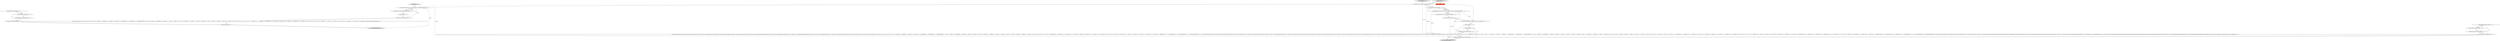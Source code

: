 digraph {
1 [style = filled, label = "{unrollRecursionContexts(_parentctx)}@@@183@@@['1', '1', '0']", fillcolor = white, shape = ellipse image = "AAA0AAABBB1BBB"];
25 [style = filled, label = "{setState(788)_la = _input.LA(1)if (!((((_la) & ~0x3f) == 0 && ((1L << _la) & ((1L << ANALYZE) | (1L << ANALYZED) | (1L << CATALOGS) | (1L << COLUMNS) | (1L << CURRENT_DATE) | (1L << CURRENT_TIME) | (1L << CURRENT_TIMESTAMP) | (1L << DAY) | (1L << DEBUG) | (1L << EXECUTABLE) | (1L << EXPLAIN) | (1L << FIRST) | (1L << FORMAT) | (1L << FULL) | (1L << FUNCTIONS) | (1L << GRAPHVIZ) | (1L << HOUR) | (1L << INTERVAL) | (1L << LAST) | (1L << LIMIT) | (1L << MAPPED) | (1L << MINUTE) | (1L << MONTH))) != 0) || ((((_la - 67)) & ~0x3f) == 0 && ((1L << (_la - 67)) & ((1L << (OPTIMIZED - 67)) | (1L << (PARSED - 67)) | (1L << (PHYSICAL - 67)) | (1L << (PLAN - 67)) | (1L << (RLIKE - 67)) | (1L << (QUERY - 67)) | (1L << (SCHEMAS - 67)) | (1L << (SECOND - 67)) | (1L << (SHOW - 67)) | (1L << (SYS - 67)) | (1L << (TABLES - 67)) | (1L << (TEXT - 67)) | (1L << (TYPE - 67)) | (1L << (TYPES - 67)) | (1L << (VERIFY - 67)) | (1L << (YEAR - 67)))) != 0))) {_errHandler.recoverInline(this)}{consume()}}@@@8@@@['0', '0', '1']", fillcolor = white, shape = ellipse image = "AAA0AAABBB3BBB"];
2 [style = filled, label = "_localctx.exception = re@@@179@@@['1', '1', '0']", fillcolor = white, shape = ellipse image = "AAA0AAABBB1BBB"];
15 [style = filled, label = "_errHandler.reportError(this,re)@@@180@@@['1', '1', '0']", fillcolor = white, shape = ellipse image = "AAA0AAABBB1BBB"];
4 [style = filled, label = "int _parentState = getState()@@@4@@@['1', '1', '0']", fillcolor = white, shape = ellipse image = "AAA0AAABBB1BBB"];
20 [style = filled, label = "nonReserved['0', '0', '1']", fillcolor = lightgray, shape = diamond image = "AAA0AAABBB3BBB"];
10 [style = filled, label = "primaryExpression['1', '0', '0']", fillcolor = lightgray, shape = diamond image = "AAA0AAABBB1BBB"];
19 [style = filled, label = "int _la@@@5@@@['0', '0', '1']", fillcolor = white, shape = ellipse image = "AAA0AAABBB3BBB"];
5 [style = filled, label = "int _alt@@@11@@@['1', '1', '0']", fillcolor = white, shape = ellipse image = "AAA0AAABBB1BBB"];
18 [style = filled, label = "primaryExpression['0', '1', '0']", fillcolor = lightgray, shape = diamond image = "AAA0AAABBB2BBB"];
27 [style = filled, label = "_errHandler.reportError(this,re)@@@21@@@['0', '0', '1']", fillcolor = white, shape = ellipse image = "AAA0AAABBB3BBB"];
26 [style = filled, label = "_localctx.exception = re@@@20@@@['0', '0', '1']", fillcolor = white, shape = ellipse image = "AAA0AAABBB3BBB"];
14 [style = filled, label = "ParserRuleContext _parentctx = _ctx@@@3@@@['1', '1', '0']", fillcolor = white, shape = ellipse image = "AAA0AAABBB1BBB"];
22 [style = filled, label = "_errHandler.recover(this,re)@@@22@@@['0', '0', '1']", fillcolor = white, shape = ellipse image = "AAA0AAABBB3BBB"];
8 [style = filled, label = "PrimaryExpressionContext _prevctx = _localctx@@@6@@@['1', '1', '0']", fillcolor = white, shape = ellipse image = "AAA0AAABBB1BBB"];
30 [style = filled, label = "return _localctx@@@27@@@['0', '0', '1']", fillcolor = lightgray, shape = ellipse image = "AAA0AAABBB3BBB"];
3 [style = filled, label = "int _p@@@2@@@['1', '1', '0']", fillcolor = tomato, shape = box image = "AAA0AAABBB1BBB"];
12 [style = filled, label = "enterOuterAlt(_localctx,1)@@@12@@@['1', '1', '0']", fillcolor = white, shape = ellipse image = "AAA0AAABBB1BBB"];
13 [style = filled, label = "_errHandler.recover(this,re)@@@181@@@['1', '1', '0']", fillcolor = white, shape = ellipse image = "AAA0AAABBB1BBB"];
24 [style = filled, label = "enterRule(_localctx,108,RULE_nonReserved)@@@4@@@['0', '0', '1']", fillcolor = white, shape = ellipse image = "AAA0AAABBB3BBB"];
7 [style = filled, label = "enterRecursionRule(_localctx,60,RULE_primaryExpression,_p)@@@8@@@['1', '1', '0']", fillcolor = white, shape = ellipse image = "AAA0AAABBB1BBB"];
29 [style = filled, label = "{exitRule()}@@@24@@@['0', '0', '1']", fillcolor = white, shape = ellipse image = "AAA0AAABBB3BBB"];
16 [style = filled, label = "int _startState = 60@@@7@@@['1', '1', '0']", fillcolor = white, shape = ellipse image = "AAA0AAABBB1BBB"];
11 [style = filled, label = "{setState(622)_errHandler.sync(this)switch (getInterpreter().adaptivePredict(_input,86,_ctx)) {case 1:{_localctx = new CastContext(_localctx)_ctx = _localctx_prevctx = _localctxsetState(587)castExpression()}breakcase 2:{_localctx = new ExtractContext(_localctx)_ctx = _localctx_prevctx = _localctxsetState(588)extractExpression()}breakcase 3:{_localctx = new CurrentDateTimeFunctionContext(_localctx)_ctx = _localctx_prevctx = _localctxsetState(589)builtinDateTimeFunction()}breakcase 4:{_localctx = new ConstantDefaultContext(_localctx)_ctx = _localctx_prevctx = _localctxsetState(590)constant()}breakcase 5:{_localctx = new StarContext(_localctx)_ctx = _localctx_prevctx = _localctxsetState(594)_la = _input.LA(1)if ((((_la) & ~0x3f) == 0 && ((1L << _la) & ((1L << ANALYZE) | (1L << ANALYZED) | (1L << CATALOGS) | (1L << COLUMNS) | (1L << CURRENT_DATE) | (1L << CURRENT_TIME) | (1L << CURRENT_TIMESTAMP) | (1L << DAY) | (1L << DEBUG) | (1L << EXECUTABLE) | (1L << EXPLAIN) | (1L << FIRST) | (1L << FORMAT) | (1L << FULL) | (1L << FUNCTIONS) | (1L << GRAPHVIZ) | (1L << HOUR) | (1L << INTERVAL) | (1L << LAST) | (1L << LIMIT) | (1L << MAPPED) | (1L << MINUTE) | (1L << MONTH))) != 0) || ((((_la - 69)) & ~0x3f) == 0 && ((1L << (_la - 69)) & ((1L << (OPTIMIZED - 69)) | (1L << (PARSED - 69)) | (1L << (PHYSICAL - 69)) | (1L << (PLAN - 69)) | (1L << (RLIKE - 69)) | (1L << (QUERY - 69)) | (1L << (SCHEMAS - 69)) | (1L << (SECOND - 69)) | (1L << (SHOW - 69)) | (1L << (SYS - 69)) | (1L << (TABLES - 69)) | (1L << (TEXT - 69)) | (1L << (TYPE - 69)) | (1L << (TYPES - 69)) | (1L << (VERIFY - 69)) | (1L << (YEAR - 69)) | (1L << (IDENTIFIER - 69)) | (1L << (DIGIT_IDENTIFIER - 69)) | (1L << (QUOTED_IDENTIFIER - 69)) | (1L << (BACKQUOTED_IDENTIFIER - 69)))) != 0)) {{setState(591)qualifiedName()setState(592)match(DOT)}}setState(596)match(ASTERISK)}breakcase 6:{_localctx = new FunctionContext(_localctx)_ctx = _localctx_prevctx = _localctxsetState(597)functionExpression()}breakcase 7:{_localctx = new SubqueryExpressionContext(_localctx)_ctx = _localctx_prevctx = _localctxsetState(598)match(T__0)setState(599)query()setState(600)match(T__1)}breakcase 8:{_localctx = new DereferenceContext(_localctx)_ctx = _localctx_prevctx = _localctxsetState(602)qualifiedName()}breakcase 9:{_localctx = new ParenthesizedExpressionContext(_localctx)_ctx = _localctx_prevctx = _localctxsetState(603)match(T__0)setState(604)expression()setState(605)match(T__1)}breakcase 10:{_localctx = new CaseContext(_localctx)_ctx = _localctx_prevctx = _localctxsetState(607)match(CASE)setState(609)_la = _input.LA(1)if ((((_la) & ~0x3f) == 0 && ((1L << _la) & ((1L << T__0) | (1L << ANALYZE) | (1L << ANALYZED) | (1L << CASE) | (1L << CAST) | (1L << CATALOGS) | (1L << COLUMNS) | (1L << CONVERT) | (1L << CURRENT_DATE) | (1L << CURRENT_TIME) | (1L << CURRENT_TIMESTAMP) | (1L << DAY) | (1L << DEBUG) | (1L << EXECUTABLE) | (1L << EXISTS) | (1L << EXPLAIN) | (1L << EXTRACT) | (1L << FALSE) | (1L << FIRST) | (1L << FORMAT) | (1L << FULL) | (1L << FUNCTIONS) | (1L << GRAPHVIZ) | (1L << HOUR) | (1L << INTERVAL) | (1L << LAST) | (1L << LEFT) | (1L << LIMIT) | (1L << MAPPED) | (1L << MATCH) | (1L << MINUTE) | (1L << MONTH))) != 0) || ((((_la - 65)) & ~0x3f) == 0 && ((1L << (_la - 65)) & ((1L << (NOT - 65)) | (1L << (NULL - 65)) | (1L << (OPTIMIZED - 65)) | (1L << (PARSED - 65)) | (1L << (PHYSICAL - 65)) | (1L << (PLAN - 65)) | (1L << (RIGHT - 65)) | (1L << (RLIKE - 65)) | (1L << (QUERY - 65)) | (1L << (SCHEMAS - 65)) | (1L << (SECOND - 65)) | (1L << (SHOW - 65)) | (1L << (SYS - 65)) | (1L << (TABLES - 65)) | (1L << (TEXT - 65)) | (1L << (TRUE - 65)) | (1L << (TYPE - 65)) | (1L << (TYPES - 65)) | (1L << (VERIFY - 65)) | (1L << (YEAR - 65)) | (1L << (FUNCTION_ESC - 65)) | (1L << (DATE_ESC - 65)) | (1L << (TIME_ESC - 65)) | (1L << (TIMESTAMP_ESC - 65)) | (1L << (GUID_ESC - 65)) | (1L << (PLUS - 65)) | (1L << (MINUS - 65)) | (1L << (ASTERISK - 65)) | (1L << (PARAM - 65)) | (1L << (STRING - 65)) | (1L << (INTEGER_VALUE - 65)) | (1L << (DECIMAL_VALUE - 65)) | (1L << (IDENTIFIER - 65)) | (1L << (DIGIT_IDENTIFIER - 65)))) != 0) || _la == QUOTED_IDENTIFIER || _la == BACKQUOTED_IDENTIFIER) {{setState(608)((CaseContext)_localctx).operand = booleanExpression(0)}}setState(612)_errHandler.sync(this)_la = _input.LA(1)setState(618)_la = _input.LA(1)if (_la == ELSE) {{setState(616)match(ELSE)setState(617)((CaseContext)_localctx).elseClause = booleanExpression(0)}}setState(620)match(END)}break_ctx.stop = _input.LT(-1)setState(629)_errHandler.sync(this)_alt = getInterpreter().adaptivePredict(_input,87,_ctx)while (_alt != 2 && _alt != org.antlr.v4.runtime.atn.ATN.INVALID_ALT_NUMBER) {if (_alt == 1) {if (_parseListeners != null) triggerExitRuleEvent()_prevctx = _localctx{{_localctx = new CastOperatorExpressionContext(new PrimaryExpressionContext(_parentctx,_parentState))pushNewRecursionContext(_localctx,_startState,RULE_primaryExpression)setState(624)if (!(precpred(_ctx,10))) throw new FailedPredicateException(this,\"precpred(_ctx, 10)\")setState(625)match(CAST_OP)setState(626)dataType()}}}setState(631)_errHandler.sync(this)_alt = getInterpreter().adaptivePredict(_input,87,_ctx)}}@@@13@@@['1', '1', '0']", fillcolor = white, shape = ellipse image = "AAA0AAABBB1BBB"];
17 [style = filled, label = "return _localctx@@@186@@@['1', '1', '0']", fillcolor = lightgray, shape = ellipse image = "AAA0AAABBB1BBB"];
28 [style = filled, label = "enterOuterAlt(_localctx,1)@@@7@@@['0', '0', '1']", fillcolor = white, shape = ellipse image = "AAA0AAABBB3BBB"];
23 [style = filled, label = "RecognitionException re@@@19@@@['0', '0', '1']", fillcolor = white, shape = diamond image = "AAA0AAABBB3BBB"];
6 [style = filled, label = "RecognitionException re@@@178@@@['1', '1', '0']", fillcolor = white, shape = diamond image = "AAA0AAABBB1BBB"];
21 [style = filled, label = "NonReservedContext _localctx = new NonReservedContext(_ctx,getState())@@@3@@@['0', '0', '1']", fillcolor = white, shape = ellipse image = "AAA0AAABBB3BBB"];
0 [style = filled, label = "int _la@@@9@@@['1', '1', '0']", fillcolor = white, shape = ellipse image = "AAA0AAABBB1BBB"];
9 [style = filled, label = "PrimaryExpressionContext _localctx = new PrimaryExpressionContext(_ctx,_parentState)@@@5@@@['1', '1', '0']", fillcolor = white, shape = ellipse image = "AAA0AAABBB1BBB"];
8->16 [style = bold, label=""];
29->30 [style = bold, label=""];
22->29 [style = bold, label=""];
9->8 [style = solid, label="_localctx"];
14->11 [style = solid, label="_parentctx"];
25->29 [style = bold, label=""];
21->28 [style = solid, label="_localctx"];
18->3 [style = dotted, label="true"];
21->24 [style = solid, label="_localctx"];
10->3 [style = dotted, label="true"];
0->11 [style = solid, label="_la"];
19->28 [style = bold, label=""];
11->1 [style = bold, label=""];
14->1 [style = solid, label="_parentctx"];
3->7 [style = solid, label="_p"];
21->30 [style = solid, label="_localctx"];
21->24 [style = bold, label=""];
4->9 [style = solid, label="_parentState"];
9->11 [style = solid, label="_localctx"];
9->12 [style = solid, label="_localctx"];
26->27 [style = bold, label=""];
23->26 [style = dotted, label="true"];
6->2 [style = bold, label=""];
23->26 [style = bold, label=""];
27->22 [style = bold, label=""];
23->27 [style = dotted, label="true"];
11->17 [style = solid, label="_localctx"];
6->13 [style = dotted, label="true"];
20->21 [style = bold, label=""];
23->22 [style = dotted, label="true"];
14->21 [style = dashed, label="0"];
4->9 [style = bold, label=""];
7->0 [style = bold, label=""];
5->11 [style = solid, label="_alt"];
1->17 [style = bold, label=""];
15->13 [style = bold, label=""];
9->7 [style = solid, label="_localctx"];
13->1 [style = bold, label=""];
16->7 [style = bold, label=""];
5->12 [style = bold, label=""];
12->11 [style = bold, label=""];
24->19 [style = bold, label=""];
4->11 [style = solid, label="_parentState"];
14->4 [style = bold, label=""];
9->8 [style = bold, label=""];
0->5 [style = bold, label=""];
18->14 [style = bold, label=""];
6->2 [style = dotted, label="true"];
2->15 [style = bold, label=""];
10->14 [style = bold, label=""];
28->25 [style = bold, label=""];
6->15 [style = dotted, label="true"];
16->11 [style = solid, label="_startState"];
}

